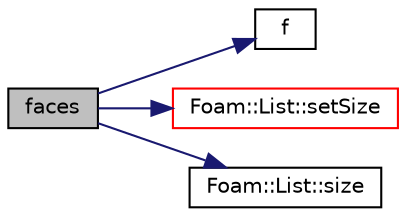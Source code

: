 digraph "faces"
{
  bgcolor="transparent";
  edge [fontname="Helvetica",fontsize="10",labelfontname="Helvetica",labelfontsize="10"];
  node [fontname="Helvetica",fontsize="10",shape=record];
  rankdir="LR";
  Node1 [label="faces",height=0.2,width=0.4,color="black", fillcolor="grey75", style="filled", fontcolor="black"];
  Node1 -> Node2 [color="midnightblue",fontsize="10",style="solid",fontname="Helvetica"];
  Node2 [label="f",height=0.2,width=0.4,color="black",URL="$a04068.html#a888be93833ac7a23170555c69c690288"];
  Node1 -> Node3 [color="midnightblue",fontsize="10",style="solid",fontname="Helvetica"];
  Node3 [label="Foam::List::setSize",height=0.2,width=0.4,color="red",URL="$a01397.html#aedb985ffeaf1bdbfeccc2a8730405703",tooltip="Reset size of List. "];
  Node1 -> Node4 [color="midnightblue",fontsize="10",style="solid",fontname="Helvetica"];
  Node4 [label="Foam::List::size",height=0.2,width=0.4,color="black",URL="$a01397.html#a8a5f6fa29bd4b500caf186f60245b384",tooltip="Override size to be inconsistent with allocated storage. "];
}
